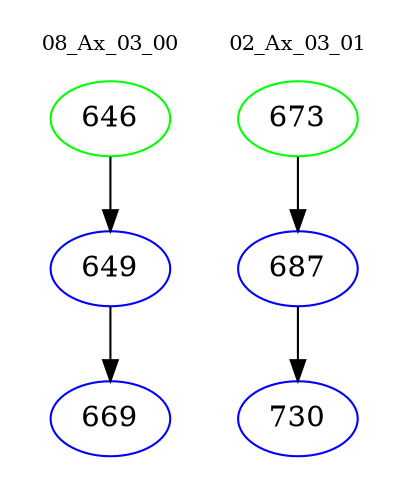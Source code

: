 digraph{
subgraph cluster_0 {
color = white
label = "08_Ax_03_00";
fontsize=10;
T0_646 [label="646", color="green"]
T0_646 -> T0_649 [color="black"]
T0_649 [label="649", color="blue"]
T0_649 -> T0_669 [color="black"]
T0_669 [label="669", color="blue"]
}
subgraph cluster_1 {
color = white
label = "02_Ax_03_01";
fontsize=10;
T1_673 [label="673", color="green"]
T1_673 -> T1_687 [color="black"]
T1_687 [label="687", color="blue"]
T1_687 -> T1_730 [color="black"]
T1_730 [label="730", color="blue"]
}
}
